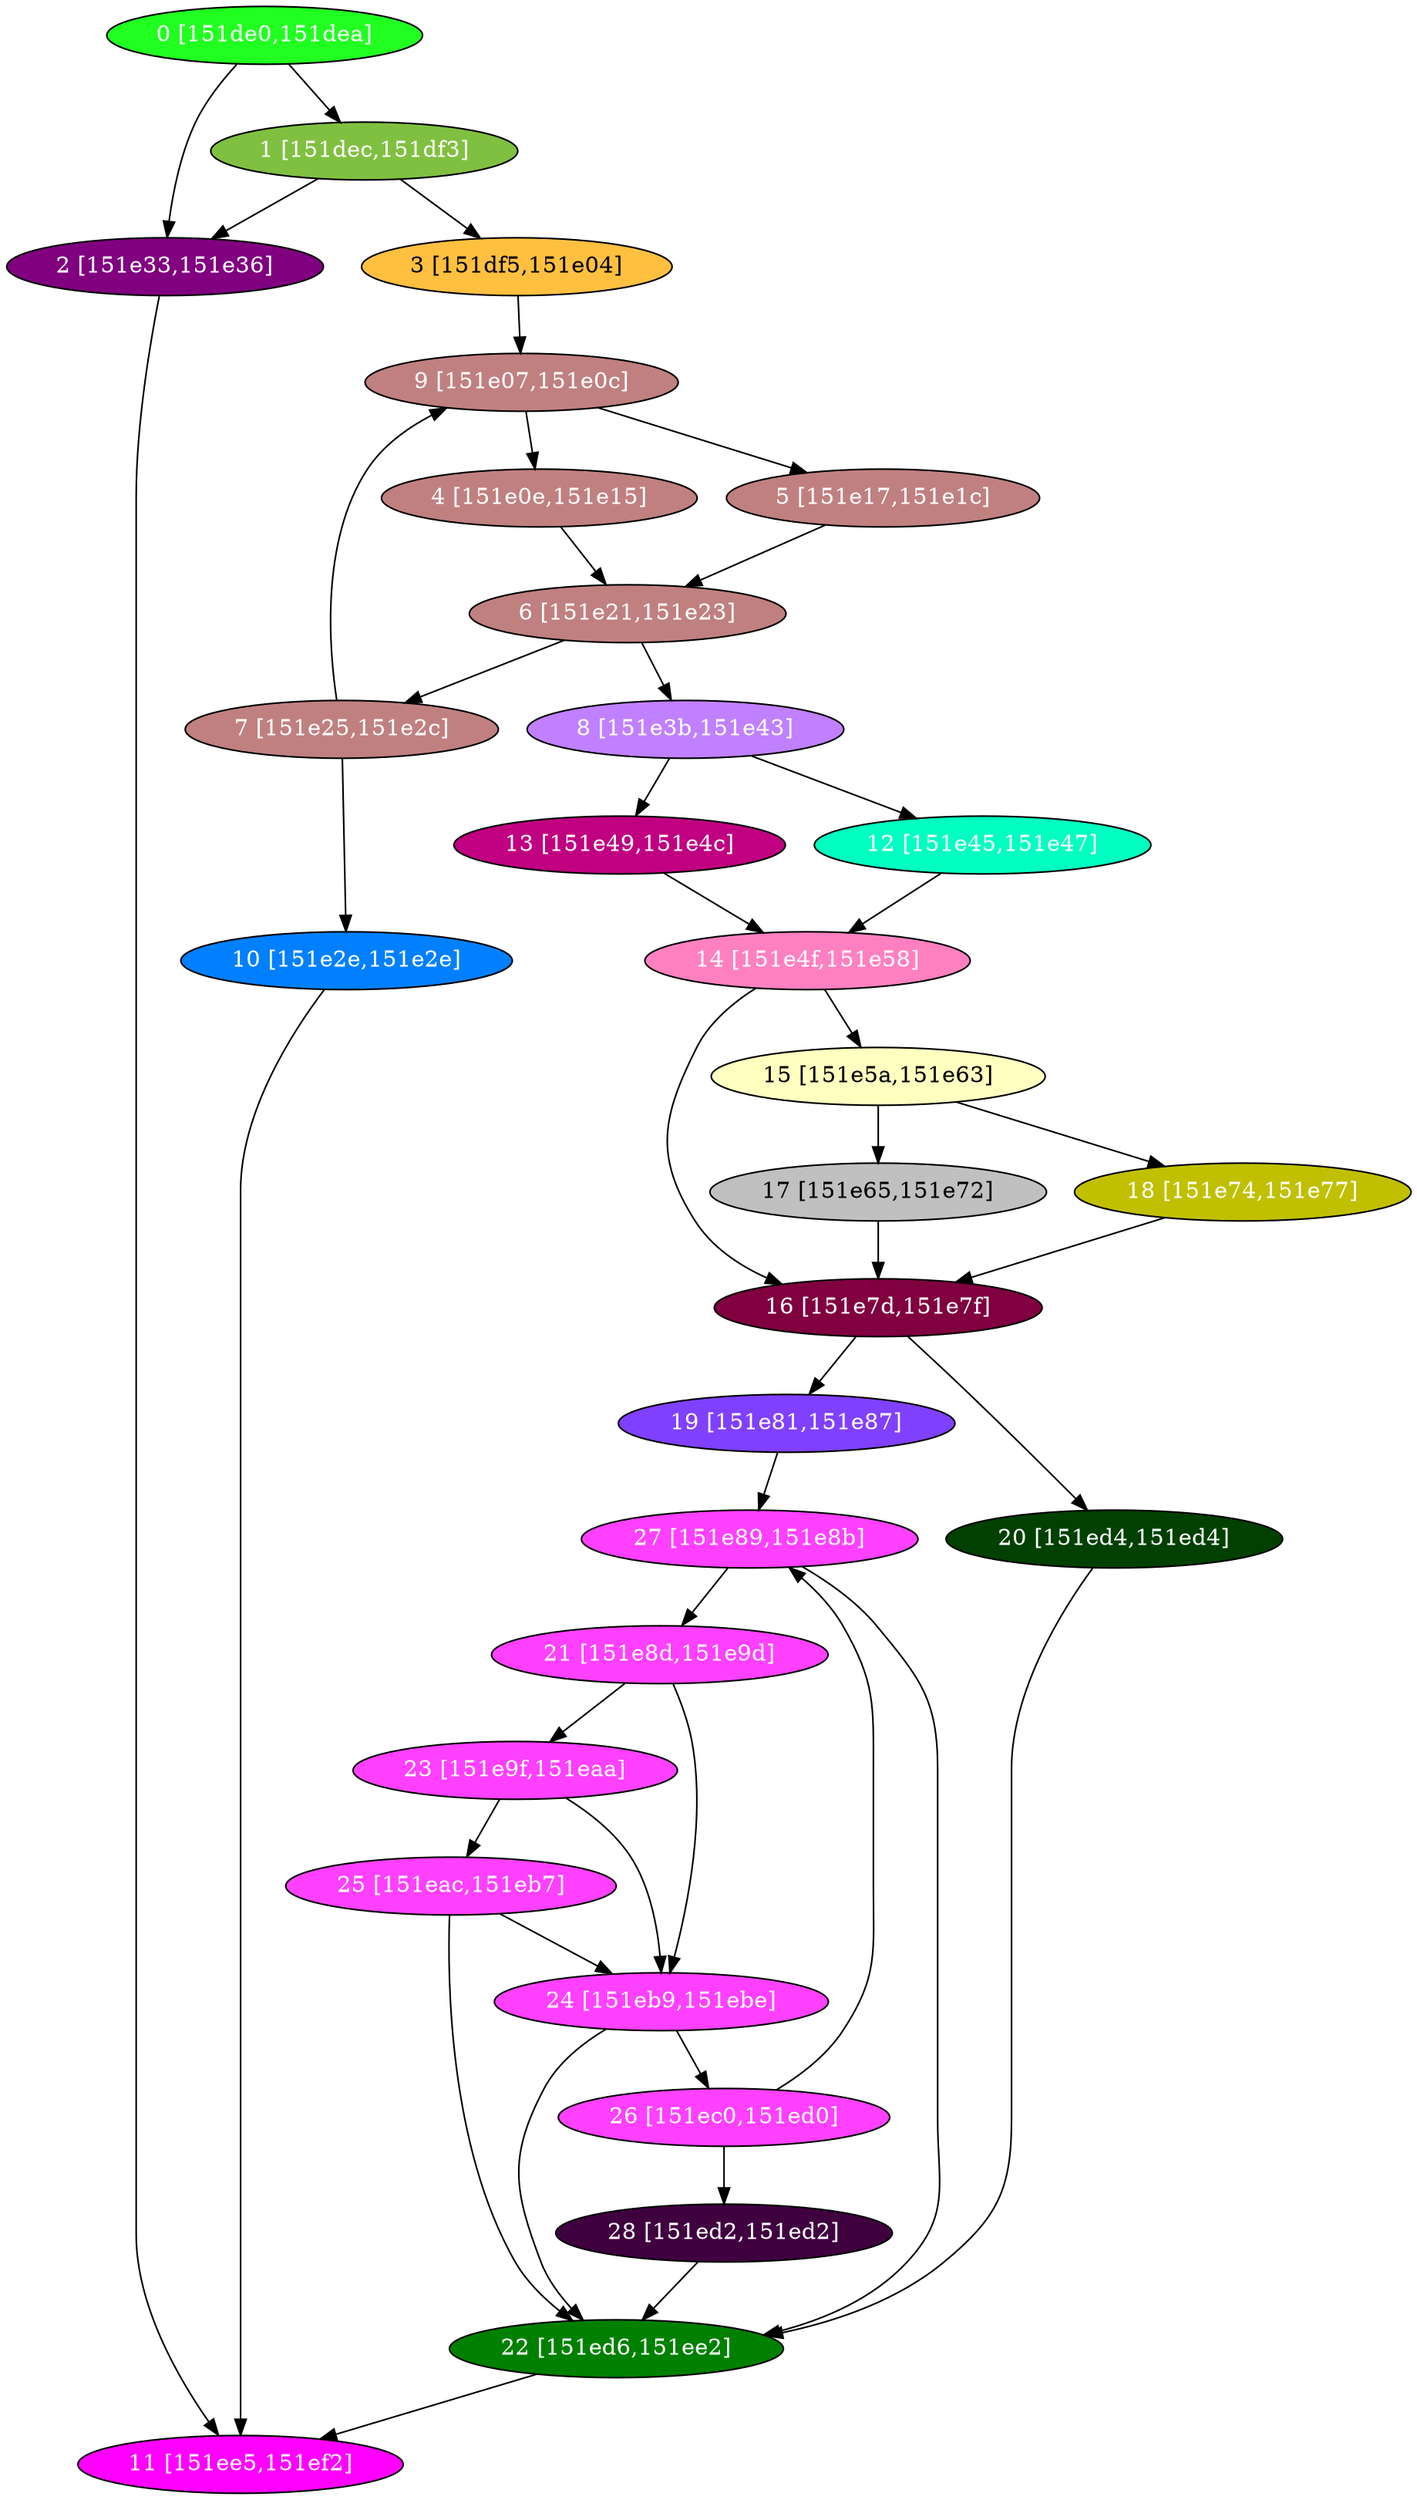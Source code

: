 diGraph libnss3{
	libnss3_0  [style=filled fillcolor="#20FF20" fontcolor="#ffffff" shape=oval label="0 [151de0,151dea]"]
	libnss3_1  [style=filled fillcolor="#80C040" fontcolor="#ffffff" shape=oval label="1 [151dec,151df3]"]
	libnss3_2  [style=filled fillcolor="#800080" fontcolor="#ffffff" shape=oval label="2 [151e33,151e36]"]
	libnss3_3  [style=filled fillcolor="#FFC040" fontcolor="#000000" shape=oval label="3 [151df5,151e04]"]
	libnss3_4  [style=filled fillcolor="#C08080" fontcolor="#ffffff" shape=oval label="4 [151e0e,151e15]"]
	libnss3_5  [style=filled fillcolor="#C08080" fontcolor="#ffffff" shape=oval label="5 [151e17,151e1c]"]
	libnss3_6  [style=filled fillcolor="#C08080" fontcolor="#ffffff" shape=oval label="6 [151e21,151e23]"]
	libnss3_7  [style=filled fillcolor="#C08080" fontcolor="#ffffff" shape=oval label="7 [151e25,151e2c]"]
	libnss3_8  [style=filled fillcolor="#C080FF" fontcolor="#ffffff" shape=oval label="8 [151e3b,151e43]"]
	libnss3_9  [style=filled fillcolor="#C08080" fontcolor="#ffffff" shape=oval label="9 [151e07,151e0c]"]
	libnss3_a  [style=filled fillcolor="#0080FF" fontcolor="#ffffff" shape=oval label="10 [151e2e,151e2e]"]
	libnss3_b  [style=filled fillcolor="#FF00FF" fontcolor="#ffffff" shape=oval label="11 [151ee5,151ef2]"]
	libnss3_c  [style=filled fillcolor="#00FFC0" fontcolor="#ffffff" shape=oval label="12 [151e45,151e47]"]
	libnss3_d  [style=filled fillcolor="#C00080" fontcolor="#ffffff" shape=oval label="13 [151e49,151e4c]"]
	libnss3_e  [style=filled fillcolor="#FF80C0" fontcolor="#ffffff" shape=oval label="14 [151e4f,151e58]"]
	libnss3_f  [style=filled fillcolor="#FFFFC0" fontcolor="#000000" shape=oval label="15 [151e5a,151e63]"]
	libnss3_10  [style=filled fillcolor="#800040" fontcolor="#ffffff" shape=oval label="16 [151e7d,151e7f]"]
	libnss3_11  [style=filled fillcolor="#C0C0C0" fontcolor="#000000" shape=oval label="17 [151e65,151e72]"]
	libnss3_12  [style=filled fillcolor="#C0C000" fontcolor="#ffffff" shape=oval label="18 [151e74,151e77]"]
	libnss3_13  [style=filled fillcolor="#8040FF" fontcolor="#ffffff" shape=oval label="19 [151e81,151e87]"]
	libnss3_14  [style=filled fillcolor="#004000" fontcolor="#ffffff" shape=oval label="20 [151ed4,151ed4]"]
	libnss3_15  [style=filled fillcolor="#FF40FF" fontcolor="#ffffff" shape=oval label="21 [151e8d,151e9d]"]
	libnss3_16  [style=filled fillcolor="#008000" fontcolor="#ffffff" shape=oval label="22 [151ed6,151ee2]"]
	libnss3_17  [style=filled fillcolor="#FF40FF" fontcolor="#ffffff" shape=oval label="23 [151e9f,151eaa]"]
	libnss3_18  [style=filled fillcolor="#FF40FF" fontcolor="#ffffff" shape=oval label="24 [151eb9,151ebe]"]
	libnss3_19  [style=filled fillcolor="#FF40FF" fontcolor="#ffffff" shape=oval label="25 [151eac,151eb7]"]
	libnss3_1a  [style=filled fillcolor="#FF40FF" fontcolor="#ffffff" shape=oval label="26 [151ec0,151ed0]"]
	libnss3_1b  [style=filled fillcolor="#FF40FF" fontcolor="#ffffff" shape=oval label="27 [151e89,151e8b]"]
	libnss3_1c  [style=filled fillcolor="#400040" fontcolor="#ffffff" shape=oval label="28 [151ed2,151ed2]"]

	libnss3_0 -> libnss3_1
	libnss3_0 -> libnss3_2
	libnss3_1 -> libnss3_2
	libnss3_1 -> libnss3_3
	libnss3_2 -> libnss3_b
	libnss3_3 -> libnss3_9
	libnss3_4 -> libnss3_6
	libnss3_5 -> libnss3_6
	libnss3_6 -> libnss3_7
	libnss3_6 -> libnss3_8
	libnss3_7 -> libnss3_9
	libnss3_7 -> libnss3_a
	libnss3_8 -> libnss3_c
	libnss3_8 -> libnss3_d
	libnss3_9 -> libnss3_4
	libnss3_9 -> libnss3_5
	libnss3_a -> libnss3_b
	libnss3_c -> libnss3_e
	libnss3_d -> libnss3_e
	libnss3_e -> libnss3_f
	libnss3_e -> libnss3_10
	libnss3_f -> libnss3_11
	libnss3_f -> libnss3_12
	libnss3_10 -> libnss3_13
	libnss3_10 -> libnss3_14
	libnss3_11 -> libnss3_10
	libnss3_12 -> libnss3_10
	libnss3_13 -> libnss3_1b
	libnss3_14 -> libnss3_16
	libnss3_15 -> libnss3_17
	libnss3_15 -> libnss3_18
	libnss3_16 -> libnss3_b
	libnss3_17 -> libnss3_18
	libnss3_17 -> libnss3_19
	libnss3_18 -> libnss3_16
	libnss3_18 -> libnss3_1a
	libnss3_19 -> libnss3_16
	libnss3_19 -> libnss3_18
	libnss3_1a -> libnss3_1b
	libnss3_1a -> libnss3_1c
	libnss3_1b -> libnss3_15
	libnss3_1b -> libnss3_16
	libnss3_1c -> libnss3_16
}